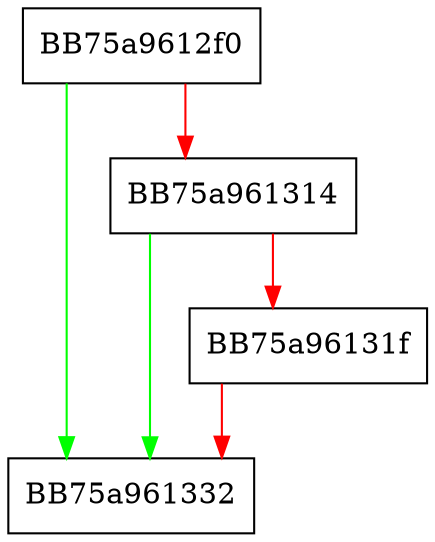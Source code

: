 digraph update_if_newer {
  node [shape="box"];
  graph [splines=ortho];
  BB75a9612f0 -> BB75a961332 [color="green"];
  BB75a9612f0 -> BB75a961314 [color="red"];
  BB75a961314 -> BB75a961332 [color="green"];
  BB75a961314 -> BB75a96131f [color="red"];
  BB75a96131f -> BB75a961332 [color="red"];
}